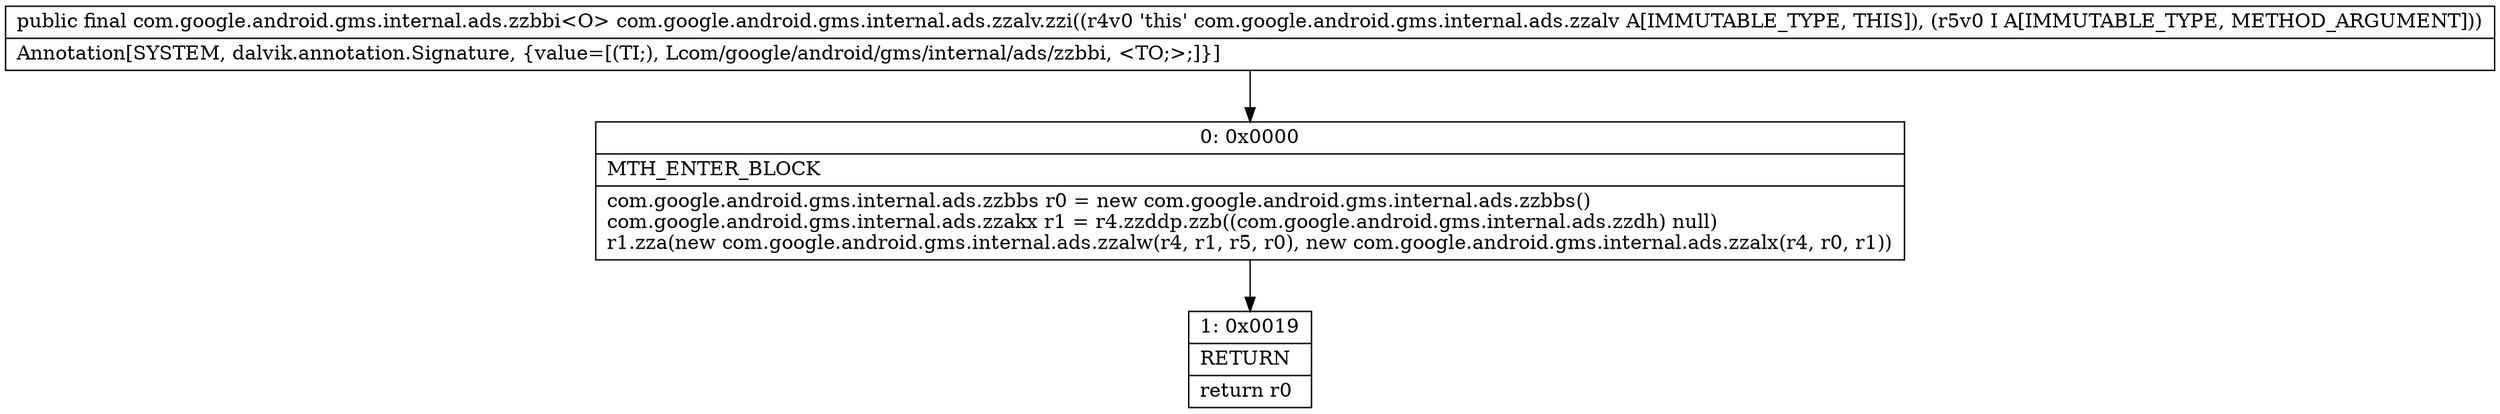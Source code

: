 digraph "CFG forcom.google.android.gms.internal.ads.zzalv.zzi(Ljava\/lang\/Object;)Lcom\/google\/android\/gms\/internal\/ads\/zzbbi;" {
Node_0 [shape=record,label="{0\:\ 0x0000|MTH_ENTER_BLOCK\l|com.google.android.gms.internal.ads.zzbbs r0 = new com.google.android.gms.internal.ads.zzbbs()\lcom.google.android.gms.internal.ads.zzakx r1 = r4.zzddp.zzb((com.google.android.gms.internal.ads.zzdh) null)\lr1.zza(new com.google.android.gms.internal.ads.zzalw(r4, r1, r5, r0), new com.google.android.gms.internal.ads.zzalx(r4, r0, r1))\l}"];
Node_1 [shape=record,label="{1\:\ 0x0019|RETURN\l|return r0\l}"];
MethodNode[shape=record,label="{public final com.google.android.gms.internal.ads.zzbbi\<O\> com.google.android.gms.internal.ads.zzalv.zzi((r4v0 'this' com.google.android.gms.internal.ads.zzalv A[IMMUTABLE_TYPE, THIS]), (r5v0 I A[IMMUTABLE_TYPE, METHOD_ARGUMENT]))  | Annotation[SYSTEM, dalvik.annotation.Signature, \{value=[(TI;), Lcom\/google\/android\/gms\/internal\/ads\/zzbbi, \<TO;\>;]\}]\l}"];
MethodNode -> Node_0;
Node_0 -> Node_1;
}

